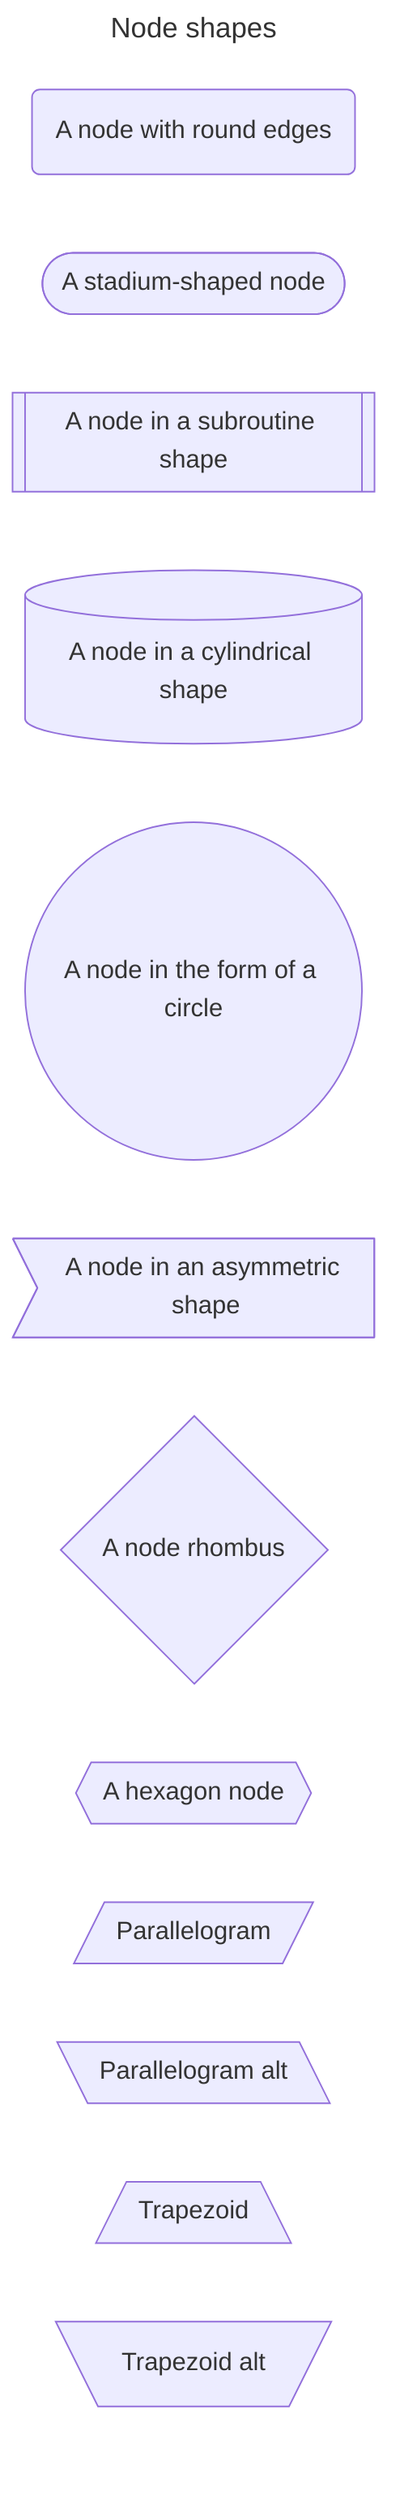---
title: Node shapes
---
flowchart LR
    nodeA(A node with round edges)
    nodeB([A stadium-shaped node])
    nodeC[[A node in a subroutine shape]]
    nodeD[(A node in a cylindrical shape)]
    nodeE((A node in the form of a circle))
    nodeF>A node in an asymmetric shape]
    nodeG{A node rhombus}
    nodeH{{A hexagon node}}
    nodeI[/Parallelogram/]
    nodeJ[\Parallelogram alt\]
    nodeK[/Trapezoid\]
    nodeL[\Trapezoid alt/]